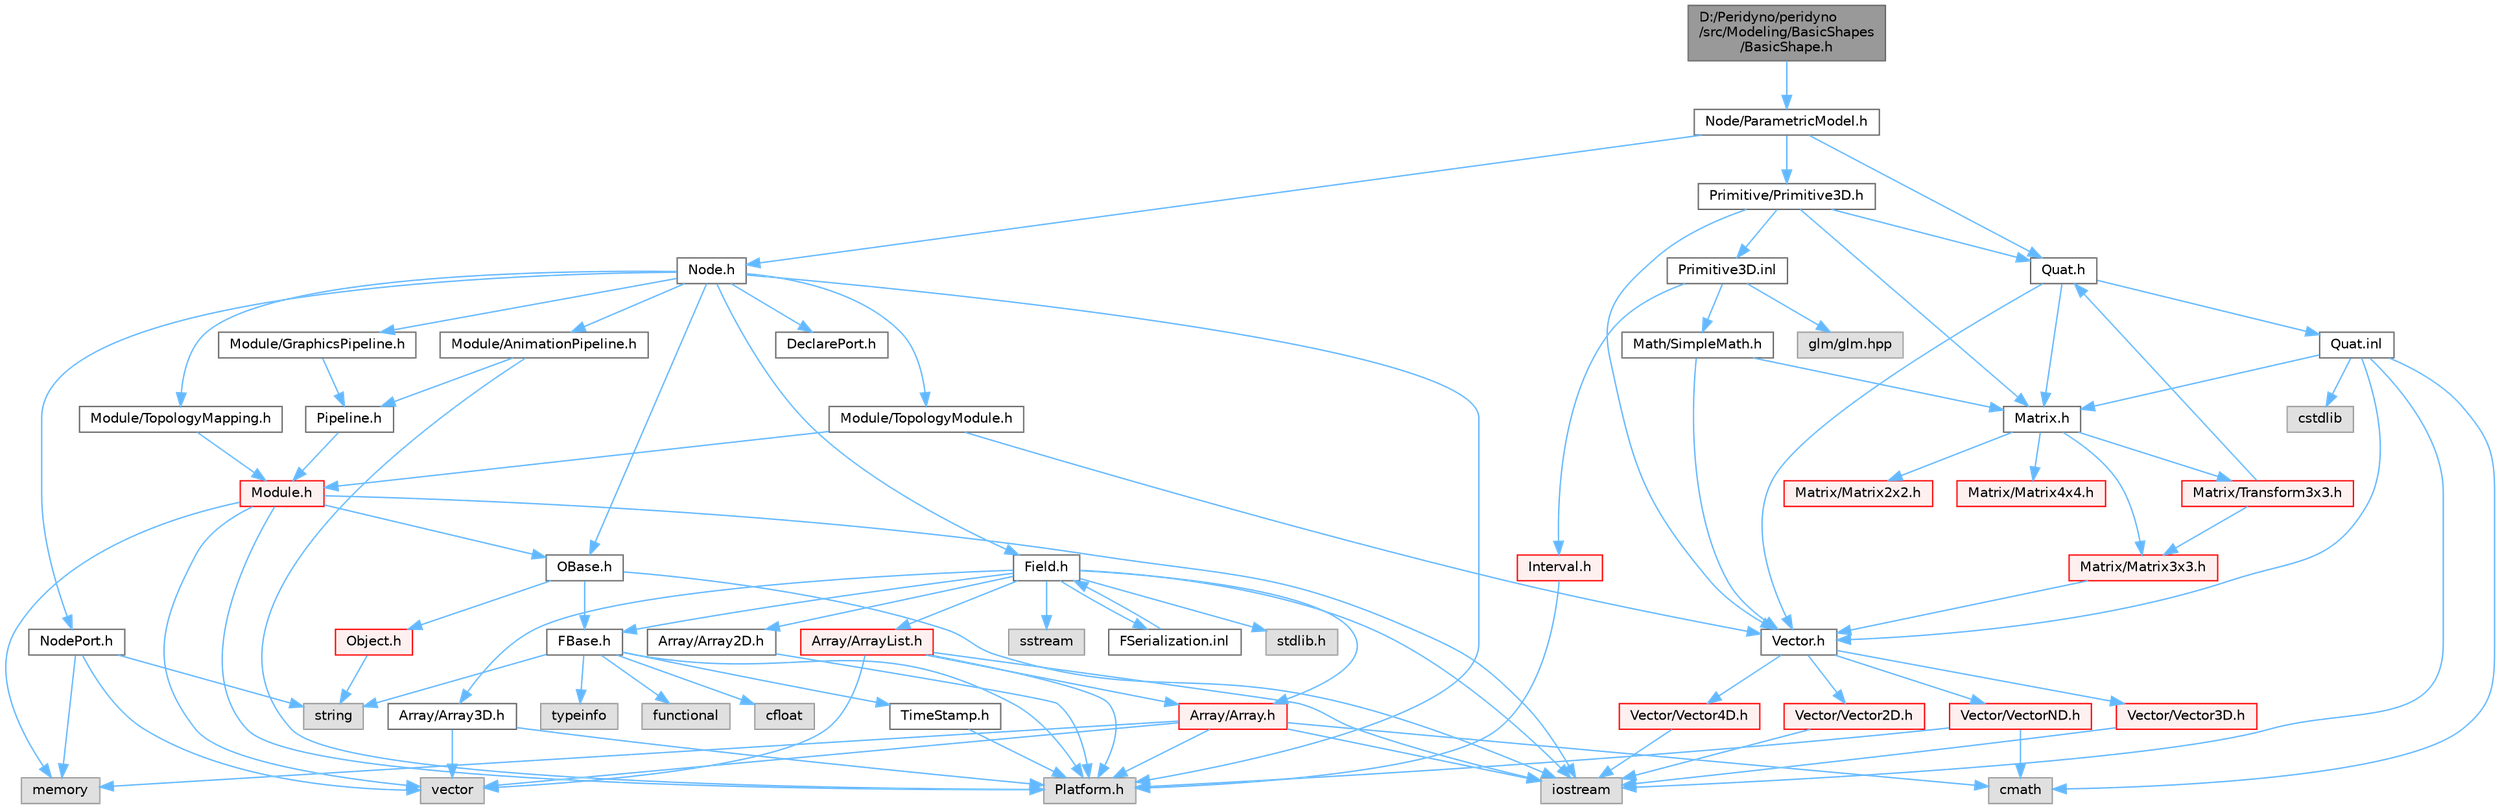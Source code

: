 digraph "D:/Peridyno/peridyno/src/Modeling/BasicShapes/BasicShape.h"
{
 // LATEX_PDF_SIZE
  bgcolor="transparent";
  edge [fontname=Helvetica,fontsize=10,labelfontname=Helvetica,labelfontsize=10];
  node [fontname=Helvetica,fontsize=10,shape=box,height=0.2,width=0.4];
  Node1 [id="Node000001",label="D:/Peridyno/peridyno\l/src/Modeling/BasicShapes\l/BasicShape.h",height=0.2,width=0.4,color="gray40", fillcolor="grey60", style="filled", fontcolor="black",tooltip=" "];
  Node1 -> Node2 [id="edge1_Node000001_Node000002",color="steelblue1",style="solid",tooltip=" "];
  Node2 [id="Node000002",label="Node/ParametricModel.h",height=0.2,width=0.4,color="grey40", fillcolor="white", style="filled",URL="$_parametric_model_8h.html",tooltip=" "];
  Node2 -> Node3 [id="edge2_Node000002_Node000003",color="steelblue1",style="solid",tooltip=" "];
  Node3 [id="Node000003",label="Node.h",height=0.2,width=0.4,color="grey40", fillcolor="white", style="filled",URL="$_node_8h.html",tooltip=" "];
  Node3 -> Node4 [id="edge3_Node000003_Node000004",color="steelblue1",style="solid",tooltip=" "];
  Node4 [id="Node000004",label="OBase.h",height=0.2,width=0.4,color="grey40", fillcolor="white", style="filled",URL="$_o_base_8h.html",tooltip=" "];
  Node4 -> Node5 [id="edge4_Node000004_Node000005",color="steelblue1",style="solid",tooltip=" "];
  Node5 [id="Node000005",label="iostream",height=0.2,width=0.4,color="grey60", fillcolor="#E0E0E0", style="filled",tooltip=" "];
  Node4 -> Node6 [id="edge5_Node000004_Node000006",color="steelblue1",style="solid",tooltip=" "];
  Node6 [id="Node000006",label="FBase.h",height=0.2,width=0.4,color="grey40", fillcolor="white", style="filled",URL="$_f_base_8h.html",tooltip=" "];
  Node6 -> Node7 [id="edge6_Node000006_Node000007",color="steelblue1",style="solid",tooltip=" "];
  Node7 [id="Node000007",label="Platform.h",height=0.2,width=0.4,color="grey60", fillcolor="#E0E0E0", style="filled",tooltip=" "];
  Node6 -> Node8 [id="edge7_Node000006_Node000008",color="steelblue1",style="solid",tooltip=" "];
  Node8 [id="Node000008",label="TimeStamp.h",height=0.2,width=0.4,color="grey40", fillcolor="white", style="filled",URL="$_time_stamp_8h.html",tooltip=" "];
  Node8 -> Node7 [id="edge8_Node000008_Node000007",color="steelblue1",style="solid",tooltip=" "];
  Node6 -> Node9 [id="edge9_Node000006_Node000009",color="steelblue1",style="solid",tooltip=" "];
  Node9 [id="Node000009",label="typeinfo",height=0.2,width=0.4,color="grey60", fillcolor="#E0E0E0", style="filled",tooltip=" "];
  Node6 -> Node10 [id="edge10_Node000006_Node000010",color="steelblue1",style="solid",tooltip=" "];
  Node10 [id="Node000010",label="string",height=0.2,width=0.4,color="grey60", fillcolor="#E0E0E0", style="filled",tooltip=" "];
  Node6 -> Node11 [id="edge11_Node000006_Node000011",color="steelblue1",style="solid",tooltip=" "];
  Node11 [id="Node000011",label="functional",height=0.2,width=0.4,color="grey60", fillcolor="#E0E0E0", style="filled",tooltip=" "];
  Node6 -> Node12 [id="edge12_Node000006_Node000012",color="steelblue1",style="solid",tooltip=" "];
  Node12 [id="Node000012",label="cfloat",height=0.2,width=0.4,color="grey60", fillcolor="#E0E0E0", style="filled",tooltip=" "];
  Node4 -> Node13 [id="edge13_Node000004_Node000013",color="steelblue1",style="solid",tooltip=" "];
  Node13 [id="Node000013",label="Object.h",height=0.2,width=0.4,color="red", fillcolor="#FFF0F0", style="filled",URL="$_object_8h.html",tooltip=" "];
  Node13 -> Node10 [id="edge14_Node000013_Node000010",color="steelblue1",style="solid",tooltip=" "];
  Node3 -> Node16 [id="edge15_Node000003_Node000016",color="steelblue1",style="solid",tooltip=" "];
  Node16 [id="Node000016",label="Field.h",height=0.2,width=0.4,color="grey40", fillcolor="white", style="filled",URL="$_field_8h.html",tooltip=" "];
  Node16 -> Node5 [id="edge16_Node000016_Node000005",color="steelblue1",style="solid",tooltip=" "];
  Node16 -> Node17 [id="edge17_Node000016_Node000017",color="steelblue1",style="solid",tooltip=" "];
  Node17 [id="Node000017",label="stdlib.h",height=0.2,width=0.4,color="grey60", fillcolor="#E0E0E0", style="filled",tooltip=" "];
  Node16 -> Node18 [id="edge18_Node000016_Node000018",color="steelblue1",style="solid",tooltip=" "];
  Node18 [id="Node000018",label="sstream",height=0.2,width=0.4,color="grey60", fillcolor="#E0E0E0", style="filled",tooltip=" "];
  Node16 -> Node6 [id="edge19_Node000016_Node000006",color="steelblue1",style="solid",tooltip=" "];
  Node16 -> Node19 [id="edge20_Node000016_Node000019",color="steelblue1",style="solid",tooltip=" "];
  Node19 [id="Node000019",label="Array/Array.h",height=0.2,width=0.4,color="red", fillcolor="#FFF0F0", style="filled",URL="$_array_8h.html",tooltip=" "];
  Node19 -> Node7 [id="edge21_Node000019_Node000007",color="steelblue1",style="solid",tooltip=" "];
  Node19 -> Node21 [id="edge22_Node000019_Node000021",color="steelblue1",style="solid",tooltip=" "];
  Node21 [id="Node000021",label="vector",height=0.2,width=0.4,color="grey60", fillcolor="#E0E0E0", style="filled",tooltip=" "];
  Node19 -> Node5 [id="edge23_Node000019_Node000005",color="steelblue1",style="solid",tooltip=" "];
  Node19 -> Node23 [id="edge24_Node000019_Node000023",color="steelblue1",style="solid",tooltip=" "];
  Node23 [id="Node000023",label="memory",height=0.2,width=0.4,color="grey60", fillcolor="#E0E0E0", style="filled",tooltip=" "];
  Node19 -> Node24 [id="edge25_Node000019_Node000024",color="steelblue1",style="solid",tooltip=" "];
  Node24 [id="Node000024",label="cmath",height=0.2,width=0.4,color="grey60", fillcolor="#E0E0E0", style="filled",tooltip=" "];
  Node16 -> Node25 [id="edge26_Node000016_Node000025",color="steelblue1",style="solid",tooltip=" "];
  Node25 [id="Node000025",label="Array/Array2D.h",height=0.2,width=0.4,color="grey40", fillcolor="white", style="filled",URL="$_array2_d_8h.html",tooltip=" "];
  Node25 -> Node7 [id="edge27_Node000025_Node000007",color="steelblue1",style="solid",tooltip=" "];
  Node16 -> Node26 [id="edge28_Node000016_Node000026",color="steelblue1",style="solid",tooltip=" "];
  Node26 [id="Node000026",label="Array/Array3D.h",height=0.2,width=0.4,color="grey40", fillcolor="white", style="filled",URL="$_array3_d_8h.html",tooltip=" "];
  Node26 -> Node7 [id="edge29_Node000026_Node000007",color="steelblue1",style="solid",tooltip=" "];
  Node26 -> Node21 [id="edge30_Node000026_Node000021",color="steelblue1",style="solid",tooltip=" "];
  Node16 -> Node27 [id="edge31_Node000016_Node000027",color="steelblue1",style="solid",tooltip=" "];
  Node27 [id="Node000027",label="Array/ArrayList.h",height=0.2,width=0.4,color="red", fillcolor="#FFF0F0", style="filled",URL="$_array_list_8h.html",tooltip=" "];
  Node27 -> Node21 [id="edge32_Node000027_Node000021",color="steelblue1",style="solid",tooltip=" "];
  Node27 -> Node5 [id="edge33_Node000027_Node000005",color="steelblue1",style="solid",tooltip=" "];
  Node27 -> Node7 [id="edge34_Node000027_Node000007",color="steelblue1",style="solid",tooltip=" "];
  Node27 -> Node19 [id="edge35_Node000027_Node000019",color="steelblue1",style="solid",tooltip=" "];
  Node16 -> Node68 [id="edge36_Node000016_Node000068",color="steelblue1",style="solid",tooltip=" "];
  Node68 [id="Node000068",label="FSerialization.inl",height=0.2,width=0.4,color="grey40", fillcolor="white", style="filled",URL="$_f_serialization_8inl.html",tooltip=" "];
  Node68 -> Node16 [id="edge37_Node000068_Node000016",color="steelblue1",style="solid",tooltip=" "];
  Node3 -> Node7 [id="edge38_Node000003_Node000007",color="steelblue1",style="solid",tooltip=" "];
  Node3 -> Node69 [id="edge39_Node000003_Node000069",color="steelblue1",style="solid",tooltip=" "];
  Node69 [id="Node000069",label="DeclarePort.h",height=0.2,width=0.4,color="grey40", fillcolor="white", style="filled",URL="$_declare_port_8h.html",tooltip=" "];
  Node3 -> Node70 [id="edge40_Node000003_Node000070",color="steelblue1",style="solid",tooltip=" "];
  Node70 [id="Node000070",label="NodePort.h",height=0.2,width=0.4,color="grey40", fillcolor="white", style="filled",URL="$_node_port_8h.html",tooltip=" "];
  Node70 -> Node10 [id="edge41_Node000070_Node000010",color="steelblue1",style="solid",tooltip=" "];
  Node70 -> Node21 [id="edge42_Node000070_Node000021",color="steelblue1",style="solid",tooltip=" "];
  Node70 -> Node23 [id="edge43_Node000070_Node000023",color="steelblue1",style="solid",tooltip=" "];
  Node3 -> Node71 [id="edge44_Node000003_Node000071",color="steelblue1",style="solid",tooltip=" "];
  Node71 [id="Node000071",label="Module/TopologyModule.h",height=0.2,width=0.4,color="grey40", fillcolor="white", style="filled",URL="$_topology_module_8h.html",tooltip=" "];
  Node71 -> Node32 [id="edge45_Node000071_Node000032",color="steelblue1",style="solid",tooltip=" "];
  Node32 [id="Node000032",label="Vector.h",height=0.2,width=0.4,color="grey40", fillcolor="white", style="filled",URL="$_vector_8h.html",tooltip=" "];
  Node32 -> Node33 [id="edge46_Node000032_Node000033",color="steelblue1",style="solid",tooltip=" "];
  Node33 [id="Node000033",label="Vector/Vector2D.h",height=0.2,width=0.4,color="red", fillcolor="#FFF0F0", style="filled",URL="$_vector2_d_8h.html",tooltip=" "];
  Node33 -> Node5 [id="edge47_Node000033_Node000005",color="steelblue1",style="solid",tooltip=" "];
  Node32 -> Node39 [id="edge48_Node000032_Node000039",color="steelblue1",style="solid",tooltip=" "];
  Node39 [id="Node000039",label="Vector/Vector3D.h",height=0.2,width=0.4,color="red", fillcolor="#FFF0F0", style="filled",URL="$_vector3_d_8h.html",tooltip=" "];
  Node39 -> Node5 [id="edge49_Node000039_Node000005",color="steelblue1",style="solid",tooltip=" "];
  Node32 -> Node42 [id="edge50_Node000032_Node000042",color="steelblue1",style="solid",tooltip=" "];
  Node42 [id="Node000042",label="Vector/Vector4D.h",height=0.2,width=0.4,color="red", fillcolor="#FFF0F0", style="filled",URL="$_vector4_d_8h.html",tooltip=" "];
  Node42 -> Node5 [id="edge51_Node000042_Node000005",color="steelblue1",style="solid",tooltip=" "];
  Node32 -> Node45 [id="edge52_Node000032_Node000045",color="steelblue1",style="solid",tooltip=" "];
  Node45 [id="Node000045",label="Vector/VectorND.h",height=0.2,width=0.4,color="red", fillcolor="#FFF0F0", style="filled",URL="$_vector_n_d_8h.html",tooltip=" "];
  Node45 -> Node24 [id="edge53_Node000045_Node000024",color="steelblue1",style="solid",tooltip=" "];
  Node45 -> Node7 [id="edge54_Node000045_Node000007",color="steelblue1",style="solid",tooltip=" "];
  Node71 -> Node72 [id="edge55_Node000071_Node000072",color="steelblue1",style="solid",tooltip=" "];
  Node72 [id="Node000072",label="Module.h",height=0.2,width=0.4,color="red", fillcolor="#FFF0F0", style="filled",URL="$_module_8h.html",tooltip=" "];
  Node72 -> Node7 [id="edge56_Node000072_Node000007",color="steelblue1",style="solid",tooltip=" "];
  Node72 -> Node23 [id="edge57_Node000072_Node000023",color="steelblue1",style="solid",tooltip=" "];
  Node72 -> Node21 [id="edge58_Node000072_Node000021",color="steelblue1",style="solid",tooltip=" "];
  Node72 -> Node5 [id="edge59_Node000072_Node000005",color="steelblue1",style="solid",tooltip=" "];
  Node72 -> Node4 [id="edge60_Node000072_Node000004",color="steelblue1",style="solid",tooltip=" "];
  Node3 -> Node92 [id="edge61_Node000003_Node000092",color="steelblue1",style="solid",tooltip=" "];
  Node92 [id="Node000092",label="Module/TopologyMapping.h",height=0.2,width=0.4,color="grey40", fillcolor="white", style="filled",URL="$_topology_mapping_8h.html",tooltip=" "];
  Node92 -> Node72 [id="edge62_Node000092_Node000072",color="steelblue1",style="solid",tooltip=" "];
  Node3 -> Node93 [id="edge63_Node000003_Node000093",color="steelblue1",style="solid",tooltip=" "];
  Node93 [id="Node000093",label="Module/AnimationPipeline.h",height=0.2,width=0.4,color="grey40", fillcolor="white", style="filled",URL="$_animation_pipeline_8h.html",tooltip=" "];
  Node93 -> Node94 [id="edge64_Node000093_Node000094",color="steelblue1",style="solid",tooltip=" "];
  Node94 [id="Node000094",label="Pipeline.h",height=0.2,width=0.4,color="grey40", fillcolor="white", style="filled",URL="$_pipeline_8h.html",tooltip=" "];
  Node94 -> Node72 [id="edge65_Node000094_Node000072",color="steelblue1",style="solid",tooltip=" "];
  Node93 -> Node7 [id="edge66_Node000093_Node000007",color="steelblue1",style="solid",tooltip=" "];
  Node3 -> Node95 [id="edge67_Node000003_Node000095",color="steelblue1",style="solid",tooltip=" "];
  Node95 [id="Node000095",label="Module/GraphicsPipeline.h",height=0.2,width=0.4,color="grey40", fillcolor="white", style="filled",URL="$_graphics_pipeline_8h.html",tooltip=" "];
  Node95 -> Node94 [id="edge68_Node000095_Node000094",color="steelblue1",style="solid",tooltip=" "];
  Node2 -> Node63 [id="edge69_Node000002_Node000063",color="steelblue1",style="solid",tooltip=" "];
  Node63 [id="Node000063",label="Quat.h",height=0.2,width=0.4,color="grey40", fillcolor="white", style="filled",URL="$_quat_8h.html",tooltip="Implementation of quaternion."];
  Node63 -> Node32 [id="edge70_Node000063_Node000032",color="steelblue1",style="solid",tooltip=" "];
  Node63 -> Node50 [id="edge71_Node000063_Node000050",color="steelblue1",style="solid",tooltip=" "];
  Node50 [id="Node000050",label="Matrix.h",height=0.2,width=0.4,color="grey40", fillcolor="white", style="filled",URL="$_matrix_8h.html",tooltip=" "];
  Node50 -> Node51 [id="edge72_Node000050_Node000051",color="steelblue1",style="solid",tooltip=" "];
  Node51 [id="Node000051",label="Matrix/Matrix2x2.h",height=0.2,width=0.4,color="red", fillcolor="#FFF0F0", style="filled",URL="$_matrix2x2_8h.html",tooltip=" "];
  Node50 -> Node56 [id="edge73_Node000050_Node000056",color="steelblue1",style="solid",tooltip=" "];
  Node56 [id="Node000056",label="Matrix/Matrix3x3.h",height=0.2,width=0.4,color="red", fillcolor="#FFF0F0", style="filled",URL="$_matrix3x3_8h.html",tooltip=" "];
  Node56 -> Node32 [id="edge74_Node000056_Node000032",color="steelblue1",style="solid",tooltip=" "];
  Node50 -> Node59 [id="edge75_Node000050_Node000059",color="steelblue1",style="solid",tooltip=" "];
  Node59 [id="Node000059",label="Matrix/Matrix4x4.h",height=0.2,width=0.4,color="red", fillcolor="#FFF0F0", style="filled",URL="$_matrix4x4_8h.html",tooltip=" "];
  Node50 -> Node62 [id="edge76_Node000050_Node000062",color="steelblue1",style="solid",tooltip=" "];
  Node62 [id="Node000062",label="Matrix/Transform3x3.h",height=0.2,width=0.4,color="red", fillcolor="#FFF0F0", style="filled",URL="$_transform3x3_8h.html",tooltip=" "];
  Node62 -> Node63 [id="edge77_Node000062_Node000063",color="steelblue1",style="solid",tooltip=" "];
  Node62 -> Node56 [id="edge78_Node000062_Node000056",color="steelblue1",style="solid",tooltip=" "];
  Node63 -> Node64 [id="edge79_Node000063_Node000064",color="steelblue1",style="solid",tooltip=" "];
  Node64 [id="Node000064",label="Quat.inl",height=0.2,width=0.4,color="grey40", fillcolor="white", style="filled",URL="$_quat_8inl.html",tooltip=" "];
  Node64 -> Node24 [id="edge80_Node000064_Node000024",color="steelblue1",style="solid",tooltip=" "];
  Node64 -> Node65 [id="edge81_Node000064_Node000065",color="steelblue1",style="solid",tooltip=" "];
  Node65 [id="Node000065",label="cstdlib",height=0.2,width=0.4,color="grey60", fillcolor="#E0E0E0", style="filled",tooltip=" "];
  Node64 -> Node5 [id="edge82_Node000064_Node000005",color="steelblue1",style="solid",tooltip=" "];
  Node64 -> Node32 [id="edge83_Node000064_Node000032",color="steelblue1",style="solid",tooltip=" "];
  Node64 -> Node50 [id="edge84_Node000064_Node000050",color="steelblue1",style="solid",tooltip=" "];
  Node2 -> Node96 [id="edge85_Node000002_Node000096",color="steelblue1",style="solid",tooltip=" "];
  Node96 [id="Node000096",label="Primitive/Primitive3D.h",height=0.2,width=0.4,color="grey40", fillcolor="white", style="filled",URL="$_primitive3_d_8h.html",tooltip=" "];
  Node96 -> Node32 [id="edge86_Node000096_Node000032",color="steelblue1",style="solid",tooltip=" "];
  Node96 -> Node50 [id="edge87_Node000096_Node000050",color="steelblue1",style="solid",tooltip=" "];
  Node96 -> Node63 [id="edge88_Node000096_Node000063",color="steelblue1",style="solid",tooltip=" "];
  Node96 -> Node97 [id="edge89_Node000096_Node000097",color="steelblue1",style="solid",tooltip=" "];
  Node97 [id="Node000097",label="Primitive3D.inl",height=0.2,width=0.4,color="grey40", fillcolor="white", style="filled",URL="$_primitive3_d_8inl.html",tooltip=" "];
  Node97 -> Node31 [id="edge90_Node000097_Node000031",color="steelblue1",style="solid",tooltip=" "];
  Node31 [id="Node000031",label="Math/SimpleMath.h",height=0.2,width=0.4,color="grey40", fillcolor="white", style="filled",URL="$_simple_math_8h.html",tooltip=" "];
  Node31 -> Node32 [id="edge91_Node000031_Node000032",color="steelblue1",style="solid",tooltip=" "];
  Node31 -> Node50 [id="edge92_Node000031_Node000050",color="steelblue1",style="solid",tooltip=" "];
  Node97 -> Node98 [id="edge93_Node000097_Node000098",color="steelblue1",style="solid",tooltip=" "];
  Node98 [id="Node000098",label="Interval.h",height=0.2,width=0.4,color="red", fillcolor="#FFF0F0", style="filled",URL="$_interval_8h.html",tooltip=" "];
  Node98 -> Node7 [id="edge94_Node000098_Node000007",color="steelblue1",style="solid",tooltip=" "];
  Node97 -> Node67 [id="edge95_Node000097_Node000067",color="steelblue1",style="solid",tooltip=" "];
  Node67 [id="Node000067",label="glm/glm.hpp",height=0.2,width=0.4,color="grey60", fillcolor="#E0E0E0", style="filled",tooltip=" "];
}
